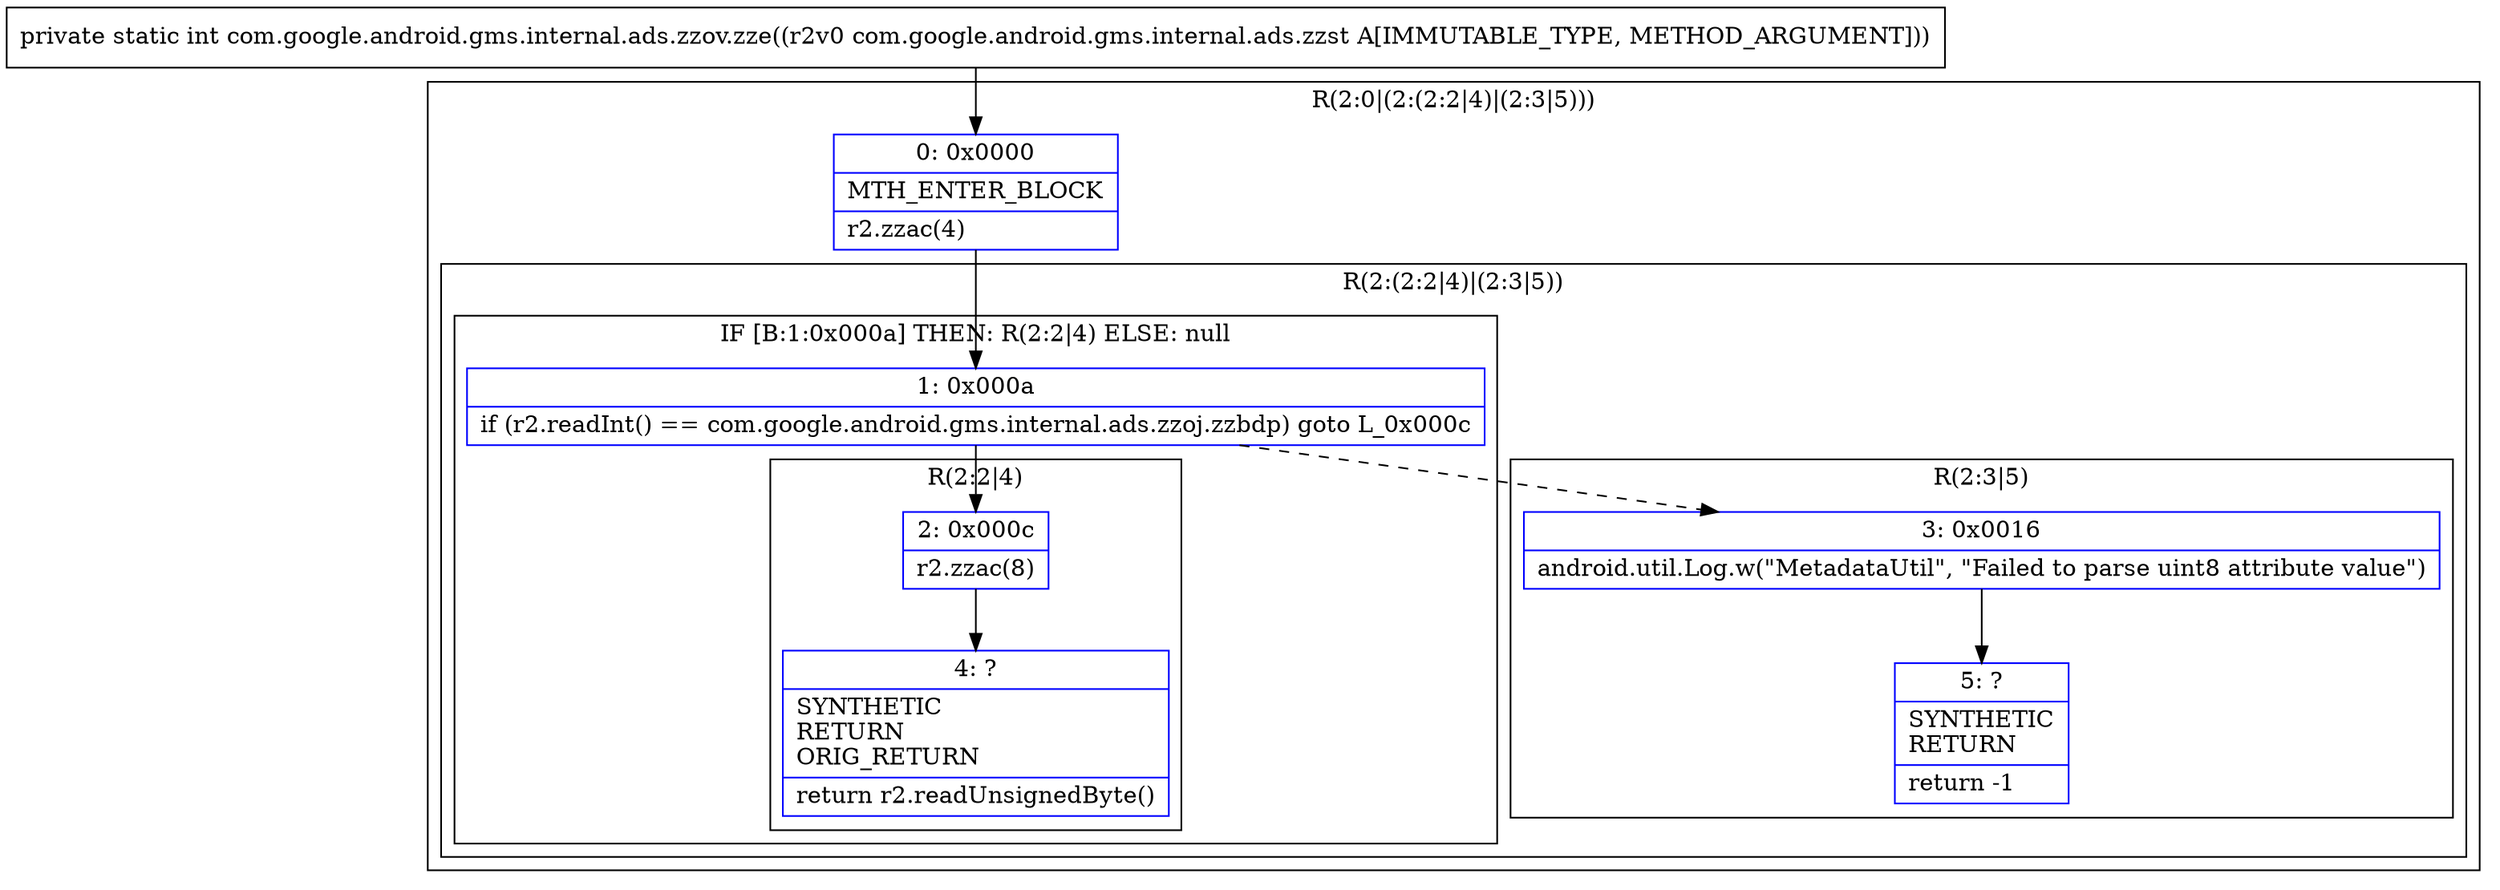 digraph "CFG forcom.google.android.gms.internal.ads.zzov.zze(Lcom\/google\/android\/gms\/internal\/ads\/zzst;)I" {
subgraph cluster_Region_1491987314 {
label = "R(2:0|(2:(2:2|4)|(2:3|5)))";
node [shape=record,color=blue];
Node_0 [shape=record,label="{0\:\ 0x0000|MTH_ENTER_BLOCK\l|r2.zzac(4)\l}"];
subgraph cluster_Region_1794371693 {
label = "R(2:(2:2|4)|(2:3|5))";
node [shape=record,color=blue];
subgraph cluster_IfRegion_677483918 {
label = "IF [B:1:0x000a] THEN: R(2:2|4) ELSE: null";
node [shape=record,color=blue];
Node_1 [shape=record,label="{1\:\ 0x000a|if (r2.readInt() == com.google.android.gms.internal.ads.zzoj.zzbdp) goto L_0x000c\l}"];
subgraph cluster_Region_1034331074 {
label = "R(2:2|4)";
node [shape=record,color=blue];
Node_2 [shape=record,label="{2\:\ 0x000c|r2.zzac(8)\l}"];
Node_4 [shape=record,label="{4\:\ ?|SYNTHETIC\lRETURN\lORIG_RETURN\l|return r2.readUnsignedByte()\l}"];
}
}
subgraph cluster_Region_170359167 {
label = "R(2:3|5)";
node [shape=record,color=blue];
Node_3 [shape=record,label="{3\:\ 0x0016|android.util.Log.w(\"MetadataUtil\", \"Failed to parse uint8 attribute value\")\l}"];
Node_5 [shape=record,label="{5\:\ ?|SYNTHETIC\lRETURN\l|return \-1\l}"];
}
}
}
MethodNode[shape=record,label="{private static int com.google.android.gms.internal.ads.zzov.zze((r2v0 com.google.android.gms.internal.ads.zzst A[IMMUTABLE_TYPE, METHOD_ARGUMENT])) }"];
MethodNode -> Node_0;
Node_0 -> Node_1;
Node_1 -> Node_2;
Node_1 -> Node_3[style=dashed];
Node_2 -> Node_4;
Node_3 -> Node_5;
}

